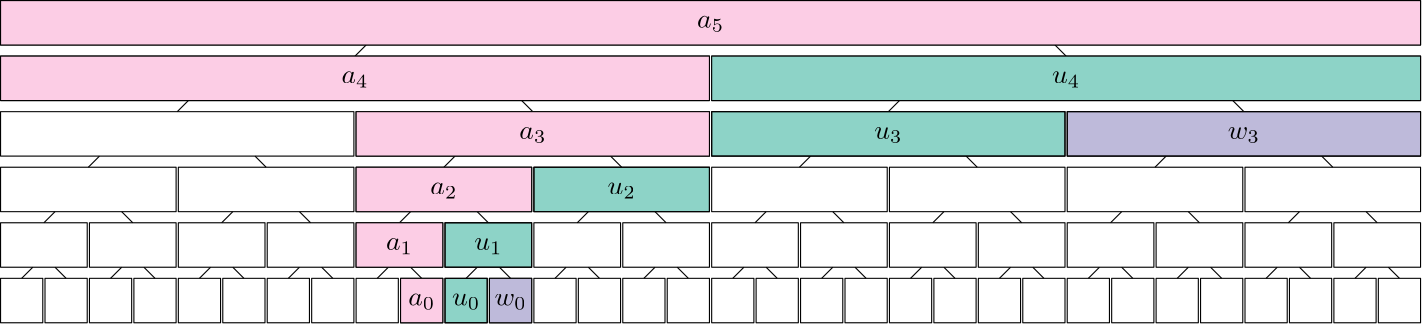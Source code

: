 <?xml version="1.0"?>
<!DOCTYPE ipe SYSTEM "ipe.dtd">
<ipe version="70206" creator="Ipe 7.2.7">
<info created="D:20181025143347" modified="D:20181025153555"/>
<ipestyle name="basic">
<symbol name="arrow/arc(spx)">
<path stroke="sym-stroke" fill="sym-stroke" pen="sym-pen">
0 0 m
-1 0.333 l
-1 -0.333 l
h
</path>
</symbol>
<symbol name="arrow/farc(spx)">
<path stroke="sym-stroke" fill="white" pen="sym-pen">
0 0 m
-1 0.333 l
-1 -0.333 l
h
</path>
</symbol>
<symbol name="arrow/ptarc(spx)">
<path stroke="sym-stroke" fill="sym-stroke" pen="sym-pen">
0 0 m
-1 0.333 l
-0.8 0 l
-1 -0.333 l
h
</path>
</symbol>
<symbol name="arrow/fptarc(spx)">
<path stroke="sym-stroke" fill="white" pen="sym-pen">
0 0 m
-1 0.333 l
-0.8 0 l
-1 -0.333 l
h
</path>
</symbol>
<symbol name="mark/circle(sx)" transformations="translations">
<path fill="sym-stroke">
0.6 0 0 0.6 0 0 e
0.4 0 0 0.4 0 0 e
</path>
</symbol>
<symbol name="mark/disk(sx)" transformations="translations">
<path fill="sym-stroke">
0.6 0 0 0.6 0 0 e
</path>
</symbol>
<symbol name="mark/fdisk(sfx)" transformations="translations">
<group>
<path fill="sym-fill">
0.5 0 0 0.5 0 0 e
</path>
<path fill="sym-stroke" fillrule="eofill">
0.6 0 0 0.6 0 0 e
0.4 0 0 0.4 0 0 e
</path>
</group>
</symbol>
<symbol name="mark/box(sx)" transformations="translations">
<path fill="sym-stroke" fillrule="eofill">
-0.6 -0.6 m
0.6 -0.6 l
0.6 0.6 l
-0.6 0.6 l
h
-0.4 -0.4 m
0.4 -0.4 l
0.4 0.4 l
-0.4 0.4 l
h
</path>
</symbol>
<symbol name="mark/square(sx)" transformations="translations">
<path fill="sym-stroke">
-0.6 -0.6 m
0.6 -0.6 l
0.6 0.6 l
-0.6 0.6 l
h
</path>
</symbol>
<symbol name="mark/fsquare(sfx)" transformations="translations">
<group>
<path fill="sym-fill">
-0.5 -0.5 m
0.5 -0.5 l
0.5 0.5 l
-0.5 0.5 l
h
</path>
<path fill="sym-stroke" fillrule="eofill">
-0.6 -0.6 m
0.6 -0.6 l
0.6 0.6 l
-0.6 0.6 l
h
-0.4 -0.4 m
0.4 -0.4 l
0.4 0.4 l
-0.4 0.4 l
h
</path>
</group>
</symbol>
<symbol name="mark/cross(sx)" transformations="translations">
<group>
<path fill="sym-stroke">
-0.43 -0.57 m
0.57 0.43 l
0.43 0.57 l
-0.57 -0.43 l
h
</path>
<path fill="sym-stroke">
-0.43 0.57 m
0.57 -0.43 l
0.43 -0.57 l
-0.57 0.43 l
h
</path>
</group>
</symbol>
<symbol name="arrow/fnormal(spx)">
<path stroke="sym-stroke" fill="white" pen="sym-pen">
0 0 m
-1 0.333 l
-1 -0.333 l
h
</path>
</symbol>
<symbol name="arrow/pointed(spx)">
<path stroke="sym-stroke" fill="sym-stroke" pen="sym-pen">
0 0 m
-1 0.333 l
-0.8 0 l
-1 -0.333 l
h
</path>
</symbol>
<symbol name="arrow/fpointed(spx)">
<path stroke="sym-stroke" fill="white" pen="sym-pen">
0 0 m
-1 0.333 l
-0.8 0 l
-1 -0.333 l
h
</path>
</symbol>
<symbol name="arrow/linear(spx)">
<path stroke="sym-stroke" pen="sym-pen">
-1 0.333 m
0 0 l
-1 -0.333 l
</path>
</symbol>
<symbol name="arrow/fdouble(spx)">
<path stroke="sym-stroke" fill="white" pen="sym-pen">
0 0 m
-1 0.333 l
-1 -0.333 l
h
-1 0 m
-2 0.333 l
-2 -0.333 l
h
</path>
</symbol>
<symbol name="arrow/double(spx)">
<path stroke="sym-stroke" fill="sym-stroke" pen="sym-pen">
0 0 m
-1 0.333 l
-1 -0.333 l
h
-1 0 m
-2 0.333 l
-2 -0.333 l
h
</path>
</symbol>
<pen name="heavier" value="0.8"/>
<pen name="fat" value="1.2"/>
<pen name="ultrafat" value="2"/>
<symbolsize name="large" value="5"/>
<symbolsize name="small" value="2"/>
<symbolsize name="tiny" value="1.1"/>
<arrowsize name="large" value="10"/>
<arrowsize name="small" value="5"/>
<arrowsize name="tiny" value="3"/>
<color name="red" value="1 0 0"/>
<color name="green" value="0 1 0"/>
<color name="blue" value="0 0 1"/>
<color name="yellow" value="1 1 0"/>
<color name="orange" value="1 0.647 0"/>
<color name="gold" value="1 0.843 0"/>
<color name="purple" value="0.627 0.125 0.941"/>
<color name="gray" value="0.745"/>
<color name="brown" value="0.647 0.165 0.165"/>
<color name="navy" value="0 0 0.502"/>
<color name="pink" value="1 0.753 0.796"/>
<color name="seagreen" value="0.18 0.545 0.341"/>
<color name="turquoise" value="0.251 0.878 0.816"/>
<color name="violet" value="0.933 0.51 0.933"/>
<color name="darkblue" value="0 0 0.545"/>
<color name="darkcyan" value="0 0.545 0.545"/>
<color name="darkgray" value="0.663"/>
<color name="darkgreen" value="0 0.392 0"/>
<color name="darkmagenta" value="0.545 0 0.545"/>
<color name="darkorange" value="1 0.549 0"/>
<color name="darkred" value="0.545 0 0"/>
<color name="lightblue" value="0.678 0.847 0.902"/>
<color name="lightcyan" value="0.878 1 1"/>
<color name="lightgray" value="0.827"/>
<color name="lightgreen" value="0.565 0.933 0.565"/>
<color name="lightyellow" value="1 1 0.878"/>
<dashstyle name="dashed" value="[4] 0"/>
<dashstyle name="dotted" value="[1 3] 0"/>
<dashstyle name="dash dotted" value="[4 2 1 2] 0"/>
<dashstyle name="dash dot dotted" value="[4 2 1 2 1 2] 0"/>
<textsize name="large" value="\large"/>
<textsize name="small" value="\small"/>
<textsize name="tiny" value="\tiny"/>
<textsize name="Large" value="\Large"/>
<textsize name="LARGE" value="\LARGE"/>
<textsize name="huge" value="\huge"/>
<textsize name="Huge" value="\Huge"/>
<textsize name="footnote" value="\footnotesize"/>
<textstyle name="center" begin="\begin{center}" end="\end{center}"/>
<textstyle name="itemize" begin="\begin{itemize}" end="\end{itemize}"/>
<textstyle name="item" begin="\begin{itemize}\item{}" end="\end{itemize}"/>
<gridsize name="4 pts" value="4"/>
<gridsize name="8 pts (~3 mm)" value="8"/>
<gridsize name="16 pts (~6 mm)" value="16"/>
<gridsize name="32 pts (~12 mm)" value="32"/>
<gridsize name="10 pts (~3.5 mm)" value="10"/>
<gridsize name="20 pts (~7 mm)" value="20"/>
<gridsize name="14 pts (~5 mm)" value="14"/>
<gridsize name="28 pts (~10 mm)" value="28"/>
<gridsize name="56 pts (~20 mm)" value="56"/>
<anglesize name="90 deg" value="90"/>
<anglesize name="60 deg" value="60"/>
<anglesize name="45 deg" value="45"/>
<anglesize name="30 deg" value="30"/>
<anglesize name="22.5 deg" value="22.5"/>
<opacity name="10%" value="0.1"/>
<opacity name="30%" value="0.3"/>
<opacity name="50%" value="0.5"/>
<opacity name="75%" value="0.75"/>
<tiling name="falling" angle="-60" step="4" width="1"/>
<tiling name="rising" angle="30" step="4" width="1"/>
</ipestyle>
<ipestyle name="brew">
<color name="aliceblue" value="0.941 0.973 1"/>
<color name="brew1" value="0.552 0.827 0.78"/>
<color name="brew2" value="1 1 0.701"/>
<color name="brew3" value="0.745 0.729 0.854"/>
<color name="brew4" value="0.984 0.501 0.447"/>
<color name="brew5" value="0.501 0.694 0.827"/>
<color name="brew6" value="0.992 0.705 0.384"/>
<color name="brew7" value="0.701 0.87 0.411"/>
<color name="brew8" value="0.988 0.803 0.898"/>
</ipestyle>
<page>
<layer name="alpha"/>
<layer name="colours"/>
<layer name="v-labels"/>
<layer name="paths"/>
<layer name="labels"/>
<view layers="alpha colours labels" active="alpha"/>
<view layers="alpha colours paths" active="colours"/>
<view layers="alpha v-labels" active="v-labels"/>
<view layers="alpha paths" active="paths"/>
<path layer="alpha" matrix="1 0 0 1 100 -140" stroke="black">
96.4 752 m
96.4 736 l
111.6 736 l
111.6 752 l
h
</path>
<path layer="colours" stroke="black" fill="brew1">
180.4 612 m
180.4 596 l
195.6 596 l
195.6 612 l
h
</path>
<path stroke="black" fill="brew3">
196.4 612 m
196.4 596 l
211.6 596 l
211.6 612 l
h
</path>
<path layer="alpha" matrix="1 0 0 1 -76 -140" stroke="black">
96.4 752 m
96.4 736 l
111.6 736 l
111.6 752 l
h
</path>
<path matrix="1 0 0 1 -60 -140" stroke="black">
96.4 752 m
96.4 736 l
111.6 736 l
111.6 752 l
h
</path>
<path matrix="1 0 0 1 -76 -144" stroke="black">
96.4 776 m
96.4 760 l
127.6 760 l
127.6 776 l
h
</path>
<path matrix="1 0 0 1 -44 -140" stroke="black">
96.4 752 m
96.4 736 l
111.6 736 l
111.6 752 l
h
</path>
<path matrix="1 0 0 1 -28 -140" stroke="black">
96.4 752 m
96.4 736 l
111.6 736 l
111.6 752 l
h
</path>
<path matrix="1 0 0 1 -44 -144" stroke="black">
96.4 776 m
96.4 760 l
127.6 760 l
127.6 776 l
h
</path>
<path matrix="1 0 0 1 -76 -140" stroke="black">
108 756 m
104 752 l
</path>
<path matrix="1 0 0 1 -76 -140" stroke="black">
116 756 m
120 752 l
</path>
<path matrix="1 0 0 1 -76 -140" stroke="black">
140 756 m
136 752 l
</path>
<path matrix="1 0 0 1 -76 -140" stroke="black">
148 756 m
152 752 l
</path>
<path matrix="1 0 0 1 -76 -140" stroke="black">
96.4 792 m
96.4 776 l
159.6 776 l
159.6 792 l
h
</path>
<path matrix="1 0 0 1 -76 -140" stroke="black">
112 772 m
116 776 l
</path>
<path matrix="1 0 0 1 -76 -140" stroke="black">
140 776 m
144 772 l
</path>
<path matrix="1 0 0 1 -12 -140" stroke="black">
96.4 752 m
96.4 736 l
111.6 736 l
111.6 752 l
h
</path>
<path matrix="1 0 0 1 4 -140" stroke="black">
96.4 752 m
96.4 736 l
111.6 736 l
111.6 752 l
h
</path>
<path matrix="1 0 0 1 -12 -144" stroke="black">
96.4 776 m
96.4 760 l
127.6 760 l
127.6 776 l
h
</path>
<path matrix="1 0 0 1 20 -140" stroke="black">
96.4 752 m
96.4 736 l
111.6 736 l
111.6 752 l
h
</path>
<path matrix="1 0 0 1 36 -140" stroke="black">
96.4 752 m
96.4 736 l
111.6 736 l
111.6 752 l
h
</path>
<path matrix="1 0 0 1 20 -144" stroke="black">
96.4 776 m
96.4 760 l
127.6 760 l
127.6 776 l
h
</path>
<path matrix="1 0 0 1 -12 -140" stroke="black">
108 756 m
104 752 l
</path>
<path matrix="1 0 0 1 -12 -140" stroke="black">
116 756 m
120 752 l
</path>
<path matrix="1 0 0 1 -12 -140" stroke="black">
140 756 m
136 752 l
</path>
<path matrix="1 0 0 1 -12 -140" stroke="black">
148 756 m
152 752 l
</path>
<path matrix="1 0 0 1 -12 -140" stroke="black">
96.4 792 m
96.4 776 l
159.6 776 l
159.6 792 l
h
</path>
<path matrix="1 0 0 1 -12 -140" stroke="black">
112 772 m
116 776 l
</path>
<path matrix="1 0 0 1 -12 -140" stroke="black">
140 776 m
144 772 l
</path>
<path matrix="1 0 0 1 -76 -140" stroke="black">
96.4 812 m
96.4 796 l
223.6 796 l
223.6 812 l
h
</path>
<path matrix="1 0 0 1 -76 -140" stroke="black">
132 796 m
128 792 l
</path>
<path matrix="1 0 0 1 -76 -140" stroke="black">
188 796 m
192 792 l
</path>
<path matrix="1 0 0 1 52 -140" stroke="black">
96.4 752 m
96.4 736 l
111.6 736 l
111.6 752 l
h
</path>
<path matrix="1 0 0 1 68 -140" stroke="black">
96.4 752 m
96.4 736 l
111.6 736 l
111.6 752 l
h
</path>
<path matrix="1 0 0 1 52 -144" stroke="black">
96.4 776 m
96.4 760 l
127.6 760 l
127.6 776 l
h
</path>
<path matrix="1 0 0 1 52 -140" stroke="black">
108 756 m
104 752 l
</path>
<path matrix="1 0 0 1 52 -140" stroke="black">
116 756 m
120 752 l
</path>
<path matrix="1 0 0 1 52 -140" stroke="black">
140 756 m
136 752 l
</path>
<path matrix="1 0 0 1 52 -140" stroke="black">
148 756 m
152 752 l
</path>
<path matrix="1 0 0 1 52 -140" stroke="black">
96.4 792 m
96.4 776 l
159.6 776 l
159.6 792 l
h
</path>
<path matrix="1 0 0 1 52 -140" stroke="black">
112 772 m
116 776 l
</path>
<path matrix="1 0 0 1 52 -140" stroke="black">
140 776 m
144 772 l
</path>
<path matrix="1 0 0 1 116 -140" stroke="black">
96.4 752 m
96.4 736 l
111.6 736 l
111.6 752 l
h
</path>
<path matrix="1 0 0 1 132 -140" stroke="black">
96.4 752 m
96.4 736 l
111.6 736 l
111.6 752 l
h
</path>
<path matrix="1 0 0 1 116 -144" stroke="black">
96.4 776 m
96.4 760 l
127.6 760 l
127.6 776 l
h
</path>
<path matrix="1 0 0 1 148 -140" stroke="black">
96.4 752 m
96.4 736 l
111.6 736 l
111.6 752 l
h
</path>
<path matrix="1 0 0 1 164 -140" stroke="black">
96.4 752 m
96.4 736 l
111.6 736 l
111.6 752 l
h
</path>
<path matrix="1 0 0 1 148 -144" stroke="black">
96.4 776 m
96.4 760 l
127.6 760 l
127.6 776 l
h
</path>
<path matrix="1 0 0 1 116 -140" stroke="black">
108 756 m
104 752 l
</path>
<path matrix="1 0 0 1 116 -140" stroke="black">
116 756 m
120 752 l
</path>
<path matrix="1 0 0 1 116 -140" stroke="black">
140 756 m
136 752 l
</path>
<path matrix="1 0 0 1 116 -140" stroke="black">
148 756 m
152 752 l
</path>
<path matrix="1 0 0 1 116 -140" stroke="black">
112 772 m
116 776 l
</path>
<path matrix="1 0 0 1 116 -140" stroke="black">
140 776 m
144 772 l
</path>
<path matrix="1 0 0 1 52 -140" stroke="black">
96.4 812 m
96.4 796 l
223.6 796 l
223.6 812 l
h
</path>
<path matrix="1 0 0 1 52 -140" stroke="black">
132 796 m
128 792 l
</path>
<path matrix="1 0 0 1 52 -140" stroke="black">
188 796 m
192 792 l
</path>
<path matrix="1 0 0 1 180 -140" stroke="black">
96.4 752 m
96.4 736 l
111.6 736 l
111.6 752 l
h
</path>
<path matrix="1 0 0 1 196 -140" stroke="black">
96.4 752 m
96.4 736 l
111.6 736 l
111.6 752 l
h
</path>
<path matrix="1 0 0 1 180 -144" stroke="black">
96.4 776 m
96.4 760 l
127.6 760 l
127.6 776 l
h
</path>
<path matrix="1 0 0 1 212 -140" stroke="black">
96.4 752 m
96.4 736 l
111.6 736 l
111.6 752 l
h
</path>
<path matrix="1 0 0 1 228 -140" stroke="black">
96.4 752 m
96.4 736 l
111.6 736 l
111.6 752 l
h
</path>
<path matrix="1 0 0 1 212 -144" stroke="black">
96.4 776 m
96.4 760 l
127.6 760 l
127.6 776 l
h
</path>
<path matrix="1 0 0 1 180 -140" stroke="black">
108 756 m
104 752 l
</path>
<path matrix="1 0 0 1 180 -140" stroke="black">
116 756 m
120 752 l
</path>
<path matrix="1 0 0 1 180 -140" stroke="black">
140 756 m
136 752 l
</path>
<path matrix="1 0 0 1 180 -140" stroke="black">
148 756 m
152 752 l
</path>
<path matrix="1 0 0 1 180 -140" stroke="black">
96.4 792 m
96.4 776 l
159.6 776 l
159.6 792 l
h
</path>
<path matrix="1 0 0 1 180 -140" stroke="black">
112 772 m
116 776 l
</path>
<path matrix="1 0 0 1 180 -140" stroke="black">
140 776 m
144 772 l
</path>
<path matrix="1 0 0 1 244 -140" stroke="black">
96.4 752 m
96.4 736 l
111.6 736 l
111.6 752 l
h
</path>
<path matrix="1 0 0 1 260 -140" stroke="black">
96.4 752 m
96.4 736 l
111.6 736 l
111.6 752 l
h
</path>
<path matrix="1 0 0 1 244 -144" stroke="black">
96.4 776 m
96.4 760 l
127.6 760 l
127.6 776 l
h
</path>
<path matrix="1 0 0 1 276 -140" stroke="black">
96.4 752 m
96.4 736 l
111.6 736 l
111.6 752 l
h
</path>
<path matrix="1 0 0 1 292 -140" stroke="black">
96.4 752 m
96.4 736 l
111.6 736 l
111.6 752 l
h
</path>
<path matrix="1 0 0 1 276 -144" stroke="black">
96.4 776 m
96.4 760 l
127.6 760 l
127.6 776 l
h
</path>
<path matrix="1 0 0 1 244 -140" stroke="black">
108 756 m
104 752 l
</path>
<path matrix="1 0 0 1 244 -140" stroke="black">
116 756 m
120 752 l
</path>
<path matrix="1 0 0 1 244 -140" stroke="black">
140 756 m
136 752 l
</path>
<path matrix="1 0 0 1 244 -140" stroke="black">
148 756 m
152 752 l
</path>
<path matrix="1 0 0 1 244 -140" stroke="black">
96.4 792 m
96.4 776 l
159.6 776 l
159.6 792 l
h
</path>
<path matrix="1 0 0 1 244 -140" stroke="black">
112 772 m
116 776 l
</path>
<path matrix="1 0 0 1 244 -140" stroke="black">
140 776 m
144 772 l
</path>
<path matrix="1 0 0 1 180 -140" stroke="black">
132 796 m
128 792 l
</path>
<path matrix="1 0 0 1 180 -140" stroke="black">
188 796 m
192 792 l
</path>
<path matrix="1 0 0 1 308 -140" stroke="black">
96.4 752 m
96.4 736 l
111.6 736 l
111.6 752 l
h
</path>
<path matrix="1 0 0 1 324 -140" stroke="black">
96.4 752 m
96.4 736 l
111.6 736 l
111.6 752 l
h
</path>
<path matrix="1 0 0 1 308 -144" stroke="black">
96.4 776 m
96.4 760 l
127.6 760 l
127.6 776 l
h
</path>
<path matrix="1 0 0 1 340 -140" stroke="black">
96.4 752 m
96.4 736 l
111.6 736 l
111.6 752 l
h
</path>
<path matrix="1 0 0 1 356 -140" stroke="black">
96.4 752 m
96.4 736 l
111.6 736 l
111.6 752 l
h
</path>
<path matrix="1 0 0 1 340 -144" stroke="black">
96.4 776 m
96.4 760 l
127.6 760 l
127.6 776 l
h
</path>
<path matrix="1 0 0 1 308 -140" stroke="black">
108 756 m
104 752 l
</path>
<path matrix="1 0 0 1 308 -140" stroke="black">
116 756 m
120 752 l
</path>
<path matrix="1 0 0 1 308 -140" stroke="black">
140 756 m
136 752 l
</path>
<path matrix="1 0 0 1 308 -140" stroke="black">
148 756 m
152 752 l
</path>
<path matrix="1 0 0 1 308 -140" stroke="black">
96.4 792 m
96.4 776 l
159.6 776 l
159.6 792 l
h
</path>
<path matrix="1 0 0 1 308 -140" stroke="black">
112 772 m
116 776 l
</path>
<path matrix="1 0 0 1 308 -140" stroke="black">
140 776 m
144 772 l
</path>
<path matrix="1 0 0 1 372 -140" stroke="black">
96.4 752 m
96.4 736 l
111.6 736 l
111.6 752 l
h
</path>
<path matrix="1 0 0 1 388 -140" stroke="black">
96.4 752 m
96.4 736 l
111.6 736 l
111.6 752 l
h
</path>
<path matrix="1 0 0 1 372 -144" stroke="black">
96.4 776 m
96.4 760 l
127.6 760 l
127.6 776 l
h
</path>
<path matrix="1 0 0 1 404 -140" stroke="black">
96.4 752 m
96.4 736 l
111.6 736 l
111.6 752 l
h
</path>
<path matrix="1 0 0 1 420 -140" stroke="black">
96.4 752 m
96.4 736 l
111.6 736 l
111.6 752 l
h
</path>
<path matrix="1 0 0 1 404 -144" stroke="black">
96.4 776 m
96.4 760 l
127.6 760 l
127.6 776 l
h
</path>
<path matrix="1 0 0 1 372 -140" stroke="black">
108 756 m
104 752 l
</path>
<path matrix="1 0 0 1 372 -140" stroke="black">
116 756 m
120 752 l
</path>
<path matrix="1 0 0 1 372 -140" stroke="black">
140 756 m
136 752 l
</path>
<path matrix="1 0 0 1 372 -140" stroke="black">
148 756 m
152 752 l
</path>
<path matrix="1 0 0 1 372 -140" stroke="black">
96.4 792 m
96.4 776 l
159.6 776 l
159.6 792 l
h
</path>
<path matrix="1 0 0 1 372 -140" stroke="black">
112 772 m
116 776 l
</path>
<path matrix="1 0 0 1 372 -140" stroke="black">
140 776 m
144 772 l
</path>
<path matrix="1 0 0 1 308 -140" stroke="black">
132 796 m
128 792 l
</path>
<path matrix="1 0 0 1 308 -140" stroke="black">
188 796 m
192 792 l
</path>
<path matrix="1 0 0 1 0 20" stroke="black">
20.4 692 m
20.4 676 l
531.6 676 l
531.6 692 l
h
</path>
<path stroke="black">
20.4 692 m
20.4 676 l
275.6 676 l
275.6 692 l
h
</path>
<path stroke="black">
276.4 692 m
276.4 676 l
531.6 676 l
531.6 692 l
h
</path>
<path stroke="black">
84 672 m
88 676 l
</path>
<path stroke="black">
212 672 m
208 676 l
</path>
<path stroke="black">
340 672 m
344 676 l
</path>
<path stroke="black">
468 672 m
464 676 l
</path>
<path stroke="black">
148 692 m
152 696 l
</path>
<path stroke="black">
404 692 m
400 696 l
</path>
<path layer="colours" stroke="black" fill="brew8">
164.4 612 m
164.4 596 l
179.6 596 l
179.6 612 l
h
</path>
<path stroke="black" fill="brew8">
148.4 632 m
148.4 616 l
179.6 616 l
179.6 632 l
h
</path>
<path stroke="black" fill="brew8">
148.4 672 m
148.4 656 l
275.6 656 l
275.6 672 l
h
</path>
<path stroke="black" fill="brew8">
20.4 692 m
20.4 676 l
275.6 676 l
275.6 692 l
h
</path>
<path stroke="black" fill="brew8">
20.4 712 m
20.4 696 l
531.6 696 l
531.6 712 l
h
</path>
<path stroke="black" fill="brew1">
180.4 632 m
180.4 616 l
211.6 616 l
211.6 632 l
h
</path>
<path stroke="black" fill="brew1">
212.4 652 m
212.4 636 l
275.6 636 l
275.6 652 l
h
</path>
<path stroke="black" fill="brew1">
276.4 672 m
276.4 656 l
403.6 656 l
403.6 672 l
h
</path>
<path stroke="black" fill="brew1">
276.4 692 m
276.4 676 l
531.6 676 l
531.6 692 l
h
</path>
<path stroke="black" fill="brew8">
148.4 652 m
148.4 636 l
211.6 636 l
211.6 652 l
h
</path>
<path stroke="black" fill="brew3">
404.4 672 m
404.4 656 l
531.6 656 l
531.6 672 l
h
</path>
<text layer="labels" matrix="1 0 0 1 -20.738 37.9051" transformations="translations" pos="192.738 565.693" stroke="black" type="label" width="9.736" height="4.294" depth="1.49" halign="center" valign="center" style="math">a_0</text>
<text matrix="1 0 0 1 -4.738 37.9051" transformations="translations" pos="192.738 565.693" stroke="black" type="label" width="10.173" height="4.294" depth="1.49" halign="center" valign="center" style="math">u_0</text>
<text matrix="1 0 0 1 -28.738 57.9051" transformations="translations" pos="192.738 565.693" stroke="black" type="label" width="9.736" height="4.294" depth="1.49" halign="center" valign="center" style="math">a_1</text>
<text matrix="1 0 0 1 3.262 57.9051" transformations="translations" pos="192.738 565.693" stroke="black" type="label" width="10.173" height="4.294" depth="1.49" halign="center" valign="center" style="math">u_1</text>
<text matrix="1 0 0 1 -12.738 77.9051" transformations="translations" pos="192.738 565.693" stroke="black" type="label" width="9.736" height="4.294" depth="1.49" halign="center" valign="center" style="math">a_2</text>
<text matrix="1 0 0 1 51.262 77.9051" transformations="translations" pos="192.738 565.693" stroke="black" type="label" width="10.173" height="4.294" depth="1.49" halign="center" valign="center" style="math">u_2</text>
<text matrix="1 0 0 1 19.262 97.9051" transformations="translations" pos="192.738 565.693" stroke="black" type="label" width="9.736" height="4.294" depth="1.49" halign="center" valign="center" style="math">a_3</text>
<text matrix="1 0 0 1 147.262 97.9051" transformations="translations" pos="192.738 565.693" stroke="black" type="label" width="10.173" height="4.294" depth="1.49" halign="center" valign="center" style="math">u_3</text>
<text matrix="1 0 0 1 275.262 97.9051" transformations="translations" pos="192.738 565.693" stroke="black" type="label" width="11.602" height="4.294" depth="1.49" halign="center" valign="center" style="math">w_3</text>
<text matrix="1 0 0 1 -44.738 117.905" transformations="translations" pos="192.738 565.693" stroke="black" type="label" width="9.736" height="4.294" depth="1.49" halign="center" valign="center" style="math">a_4</text>
<text matrix="1 0 0 1 211.262 117.905" transformations="translations" pos="192.738 565.693" stroke="black" type="label" width="10.173" height="4.294" depth="1.49" halign="center" valign="center" style="math">u_4</text>
<text matrix="1 0 0 1 83.262 137.905" transformations="translations" pos="192.738 565.693" stroke="black" type="label" width="9.736" height="4.294" depth="1.49" halign="center" valign="center" style="math">a_5</text>
<text matrix="1 0 0 1 11.262 37.9051" transformations="translations" pos="192.738 565.693" stroke="black" type="label" width="11.602" height="4.294" depth="1.49" halign="center" valign="center" style="math">w_0</text>
<use layer="paths" name="mark/disk(sx)" pos="172 604" size="normal" stroke="black"/>
<use name="mark/disk(sx)" pos="188 604" size="normal" stroke="black"/>
<use name="mark/disk(sx)" pos="204 604" size="normal" stroke="black"/>
<use name="mark/disk(sx)" pos="188 624" size="normal" stroke="black"/>
<use name="mark/disk(sx)" pos="204 624" size="normal" stroke="black"/>
<path stroke="black" arrow="normal/tiny">
172 604 m
180 608
188 604 c
</path>
<path stroke="black" arrow="normal/tiny">
188 604 m
196 608
204 604 c
</path>
<use name="mark/disk(sx)" pos="188 644" size="normal" stroke="black"/>
<use name="mark/disk(sx)" pos="204 644" size="normal" stroke="black"/>
<use name="mark/disk(sx)" pos="220 644" size="normal" stroke="black"/>
<use name="mark/disk(sx)" pos="236 644" size="normal" stroke="black"/>
<use name="mark/disk(sx)" pos="268 644" size="normal" stroke="black"/>
<path stroke="black" arrow="normal/tiny">
188 644 m
204 652
220 644 c
</path>
<path stroke="black" arrow="normal/tiny">
204 644 m
220 652
236 644 c
</path>
<path stroke="black" arrow="normal/tiny">
204 644 m
236 636
268 644 c
</path>
<path stroke="black" arrow="normal/tiny">
188 644 m
220 636
236 644 c
</path>
<use name="mark/disk(sx)" pos="220 664" size="normal" stroke="black"/>
<use name="mark/disk(sx)" pos="236 664" size="normal" stroke="black"/>
<use name="mark/disk(sx)" pos="268 664" size="normal" stroke="black"/>
<use name="mark/disk(sx)" pos="252 644" size="normal" stroke="black"/>
<path stroke="black" arrow="normal/tiny">
188 644 m
236 636
252 644 c
</path>
<use name="mark/disk(sx)" pos="252 664" size="normal" stroke="black"/>
<use name="mark/disk(sx)" pos="284 664" size="normal" stroke="black"/>
<use name="mark/disk(sx)" pos="300 664" size="normal" stroke="black"/>
<use name="mark/disk(sx)" pos="316 664" size="normal" stroke="black"/>
<use name="mark/disk(sx)" pos="396 664" size="normal" stroke="black"/>
<use name="mark/disk(sx)" pos="380 664" size="normal" stroke="black"/>
<use matrix="1 0 0 1 4 0" name="mark/disk(sx)" pos="360 664" size="normal" stroke="black"/>
<use name="mark/disk(sx)" pos="348 664" size="normal" stroke="black"/>
<use name="mark/disk(sx)" pos="332 664" size="normal" stroke="black"/>
<path stroke="black" arrow="normal/tiny">
220 664 m
276.4 676
332 664 c
</path>
<path stroke="black" arrow="normal/tiny">
236 664 m
260 676
284 664 c
</path>
<path stroke="black" arrow="normal/tiny">
252 664 m
292 672
300 664 c
</path>
<path stroke="black" arrow="normal/tiny">
268 664 m
344 672
348 664 c
</path>
<path stroke="black" arrow="normal/tiny">
220 664 m
312 672
316 664 c
</path>
<path stroke="black" arrow="normal/tiny">
236 664 m
320 656
364 664 c
</path>
<path stroke="black" arrow="normal/tiny">
252 664 m
336 656
380 664 c
</path>
<path stroke="black" arrow="normal/tiny">
268 664 m
356 656
396 664 c
</path>
<use matrix="1 0 0 1 128 0" name="mark/disk(sx)" pos="284 664" size="normal" stroke="black"/>
<use matrix="1 0 0 1 128 0" name="mark/disk(sx)" pos="300 664" size="normal" stroke="black"/>
<use matrix="1 0 0 1 128 0" name="mark/disk(sx)" pos="316 664" size="normal" stroke="black"/>
<use matrix="1 0 0 1 128 0" name="mark/disk(sx)" pos="396 664" size="normal" stroke="black"/>
<use matrix="1 0 0 1 128 0" name="mark/disk(sx)" pos="380 664" size="normal" stroke="black"/>
<use matrix="1 0 0 1 132 0" name="mark/disk(sx)" pos="360 664" size="normal" stroke="black"/>
<use matrix="1 0 0 1 128 0" name="mark/disk(sx)" pos="348 664" size="normal" stroke="black"/>
<use matrix="1 0 0 1 128 0" name="mark/disk(sx)" pos="332 664" size="normal" stroke="black"/>
<path matrix="1 0 0 1 128 0" stroke="black" arrow="normal/tiny">
236 664 m
320 656
364 664 c
</path>
<path stroke="black" arrow="normal/tiny">
332 664 m
404.4 652
428 664 c
</path>
<path stroke="black" arrow="normal/tiny">
300 664 m
404.4 672
460 664 c
</path>
<path stroke="black" arrow="normal/tiny">
332 664 m
420 656
444 664 c
</path>
<path stroke="black" arrow="normal/tiny">
316 664 m
468 672
476 664 c
</path>
<path stroke="black" arrow="normal/tiny">
284 664 m
476 656
508 664 c
</path>
<path stroke="black" arrow="normal/tiny">
316 664 m
480 672
524 664 c
</path>
<path stroke="black" arrow="normal/tiny">
396 664 m
403.6 656
412 664 c
</path>
<use matrix="1 0 0 1 4 20" name="mark/disk(sx)" pos="284 664" size="normal" stroke="black"/>
<use matrix="1 0 0 1 4 20" name="mark/disk(sx)" pos="300 664" size="normal" stroke="black"/>
<use matrix="1 0 0 1 4 20" name="mark/disk(sx)" pos="316 664" size="normal" stroke="black"/>
<use matrix="1 0 0 1 4 20" name="mark/disk(sx)" pos="396 664" size="normal" stroke="black"/>
<use matrix="1 0 0 1 4 20" name="mark/disk(sx)" pos="380 664" size="normal" stroke="black"/>
<use matrix="1 0 0 1 8 20" name="mark/disk(sx)" pos="360 664" size="normal" stroke="black"/>
<use matrix="1 0 0 1 4 20" name="mark/disk(sx)" pos="348 664" size="normal" stroke="black"/>
<use matrix="1 0 0 1 4 20" name="mark/disk(sx)" pos="332 664" size="normal" stroke="black"/>
<use matrix="1 0 0 1 132 20" name="mark/disk(sx)" pos="284 664" size="normal" stroke="black"/>
<use matrix="1 0 0 1 132 20" name="mark/disk(sx)" pos="300 664" size="normal" stroke="black"/>
<use matrix="1 0 0 1 132 20" name="mark/disk(sx)" pos="316 664" size="normal" stroke="black"/>
<use matrix="1 0 0 1 132 20" name="mark/disk(sx)" pos="396 664" size="normal" stroke="black"/>
<use matrix="1 0 0 1 132 20" name="mark/disk(sx)" pos="380 664" size="normal" stroke="black"/>
<use matrix="1 0 0 1 136 20" name="mark/disk(sx)" pos="360 664" size="normal" stroke="black"/>
<use matrix="1 0 0 1 132 20" name="mark/disk(sx)" pos="348 664" size="normal" stroke="black"/>
<use matrix="1 0 0 1 132 20" name="mark/disk(sx)" pos="332 664" size="normal" stroke="black"/>
<path layer="alpha" stroke="black">
180.4 612 m
180.4 596 l
195.6 596 l
195.6 612 l
h
</path>
<path stroke="black">
180.4 632 m
180.4 616 l
211.6 616 l
211.6 632 l
h
</path>
<path stroke="black">
212.4 652 m
212.4 636 l
275.6 636 l
275.6 652 l
h
</path>
<path stroke="black">
276.4 672 m
276.4 656 l
403.6 656 l
403.6 672 l
h
</path>
<path stroke="black">
404.4 672 m
404.4 656 l
531.6 656 l
531.6 672 l
h
</path>
<path layer="v-labels" stroke="black" fill="brew7">
180.4 612 m
180.4 596 l
195.6 596 l
195.6 612 l
h
</path>
<text matrix="1 0 0 1 -4.738 37.9051" transformations="translations" pos="192.738 565.693" stroke="black" type="label" width="9.298" height="4.294" depth="1.49" halign="center" valign="center" style="math">v_0</text>
<path stroke="black" fill="brew7">
404.4 672 m
404.4 656 l
531.6 656 l
531.6 672 l
h
</path>
<path stroke="black" fill="brew7">
276.4 672 m
276.4 656 l
403.6 656 l
403.6 672 l
h
</path>
<path stroke="black" fill="brew7">
212.4 652 m
212.4 636 l
275.6 636 l
275.6 652 l
h
</path>
<path matrix="1 0 0 1 84 -140" stroke="black">
96.4 752 m
96.4 736 l
111.6 736 l
111.6 752 l
h
</path>
<path matrix="1 0 0 1 116 -140" stroke="black">
96.4 792 m
96.4 776 l
159.6 776 l
159.6 792 l
h
</path>
<path matrix="1 0 0 1 180 -140" stroke="black">
96.4 812 m
96.4 796 l
223.6 796 l
223.6 812 l
h
</path>
<path matrix="1 0 0 1 308 -140" stroke="black">
96.4 812 m
96.4 796 l
223.6 796 l
223.6 812 l
h
</path>
<text matrix="1 0 0 1 51.262 77.9051" transformations="translations" pos="192.738 565.693" stroke="black" type="label" width="9.298" height="4.294" depth="1.49" halign="center" valign="center" style="math">v_2</text>
<text matrix="1 0 0 1 147.262 97.9051" transformations="translations" pos="192.738 565.693" stroke="black" type="label" width="9.298" height="4.294" depth="1.49" halign="center" valign="center" style="math">v_3</text>
<text matrix="1 0 0 1 275.262 97.9051" transformations="translations" pos="192.738 565.693" stroke="black" type="label" width="9.298" height="4.294" depth="1.49" halign="center" valign="center" style="math">v_4</text>
<path stroke="black" fill="brew7">
196.4 612 m
196.4 596 l
211.6 596 l
211.6 612 l
h
</path>
<text matrix="1 0 0 1 11.262 37.9051" transformations="translations" pos="192.738 565.693" stroke="black" type="label" width="9.298" height="4.294" depth="1.49" halign="center" valign="center" style="math">v_1</text>
</page>
</ipe>
